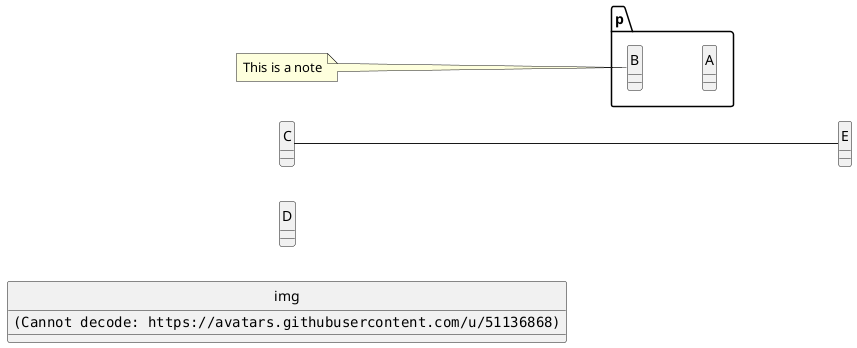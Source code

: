 @startuml
left to right direction
'top to bottom direction

hide circle

img : <img src=https://avatars.githubusercontent.com/u/51136868{scale=0.1}>

package "p" {
    class A
    class B
    A -up[hidden]- B
}

together {
    class C
    class D
}
class E
C ----- E

note left of B
  This is a note
end note
@enduml